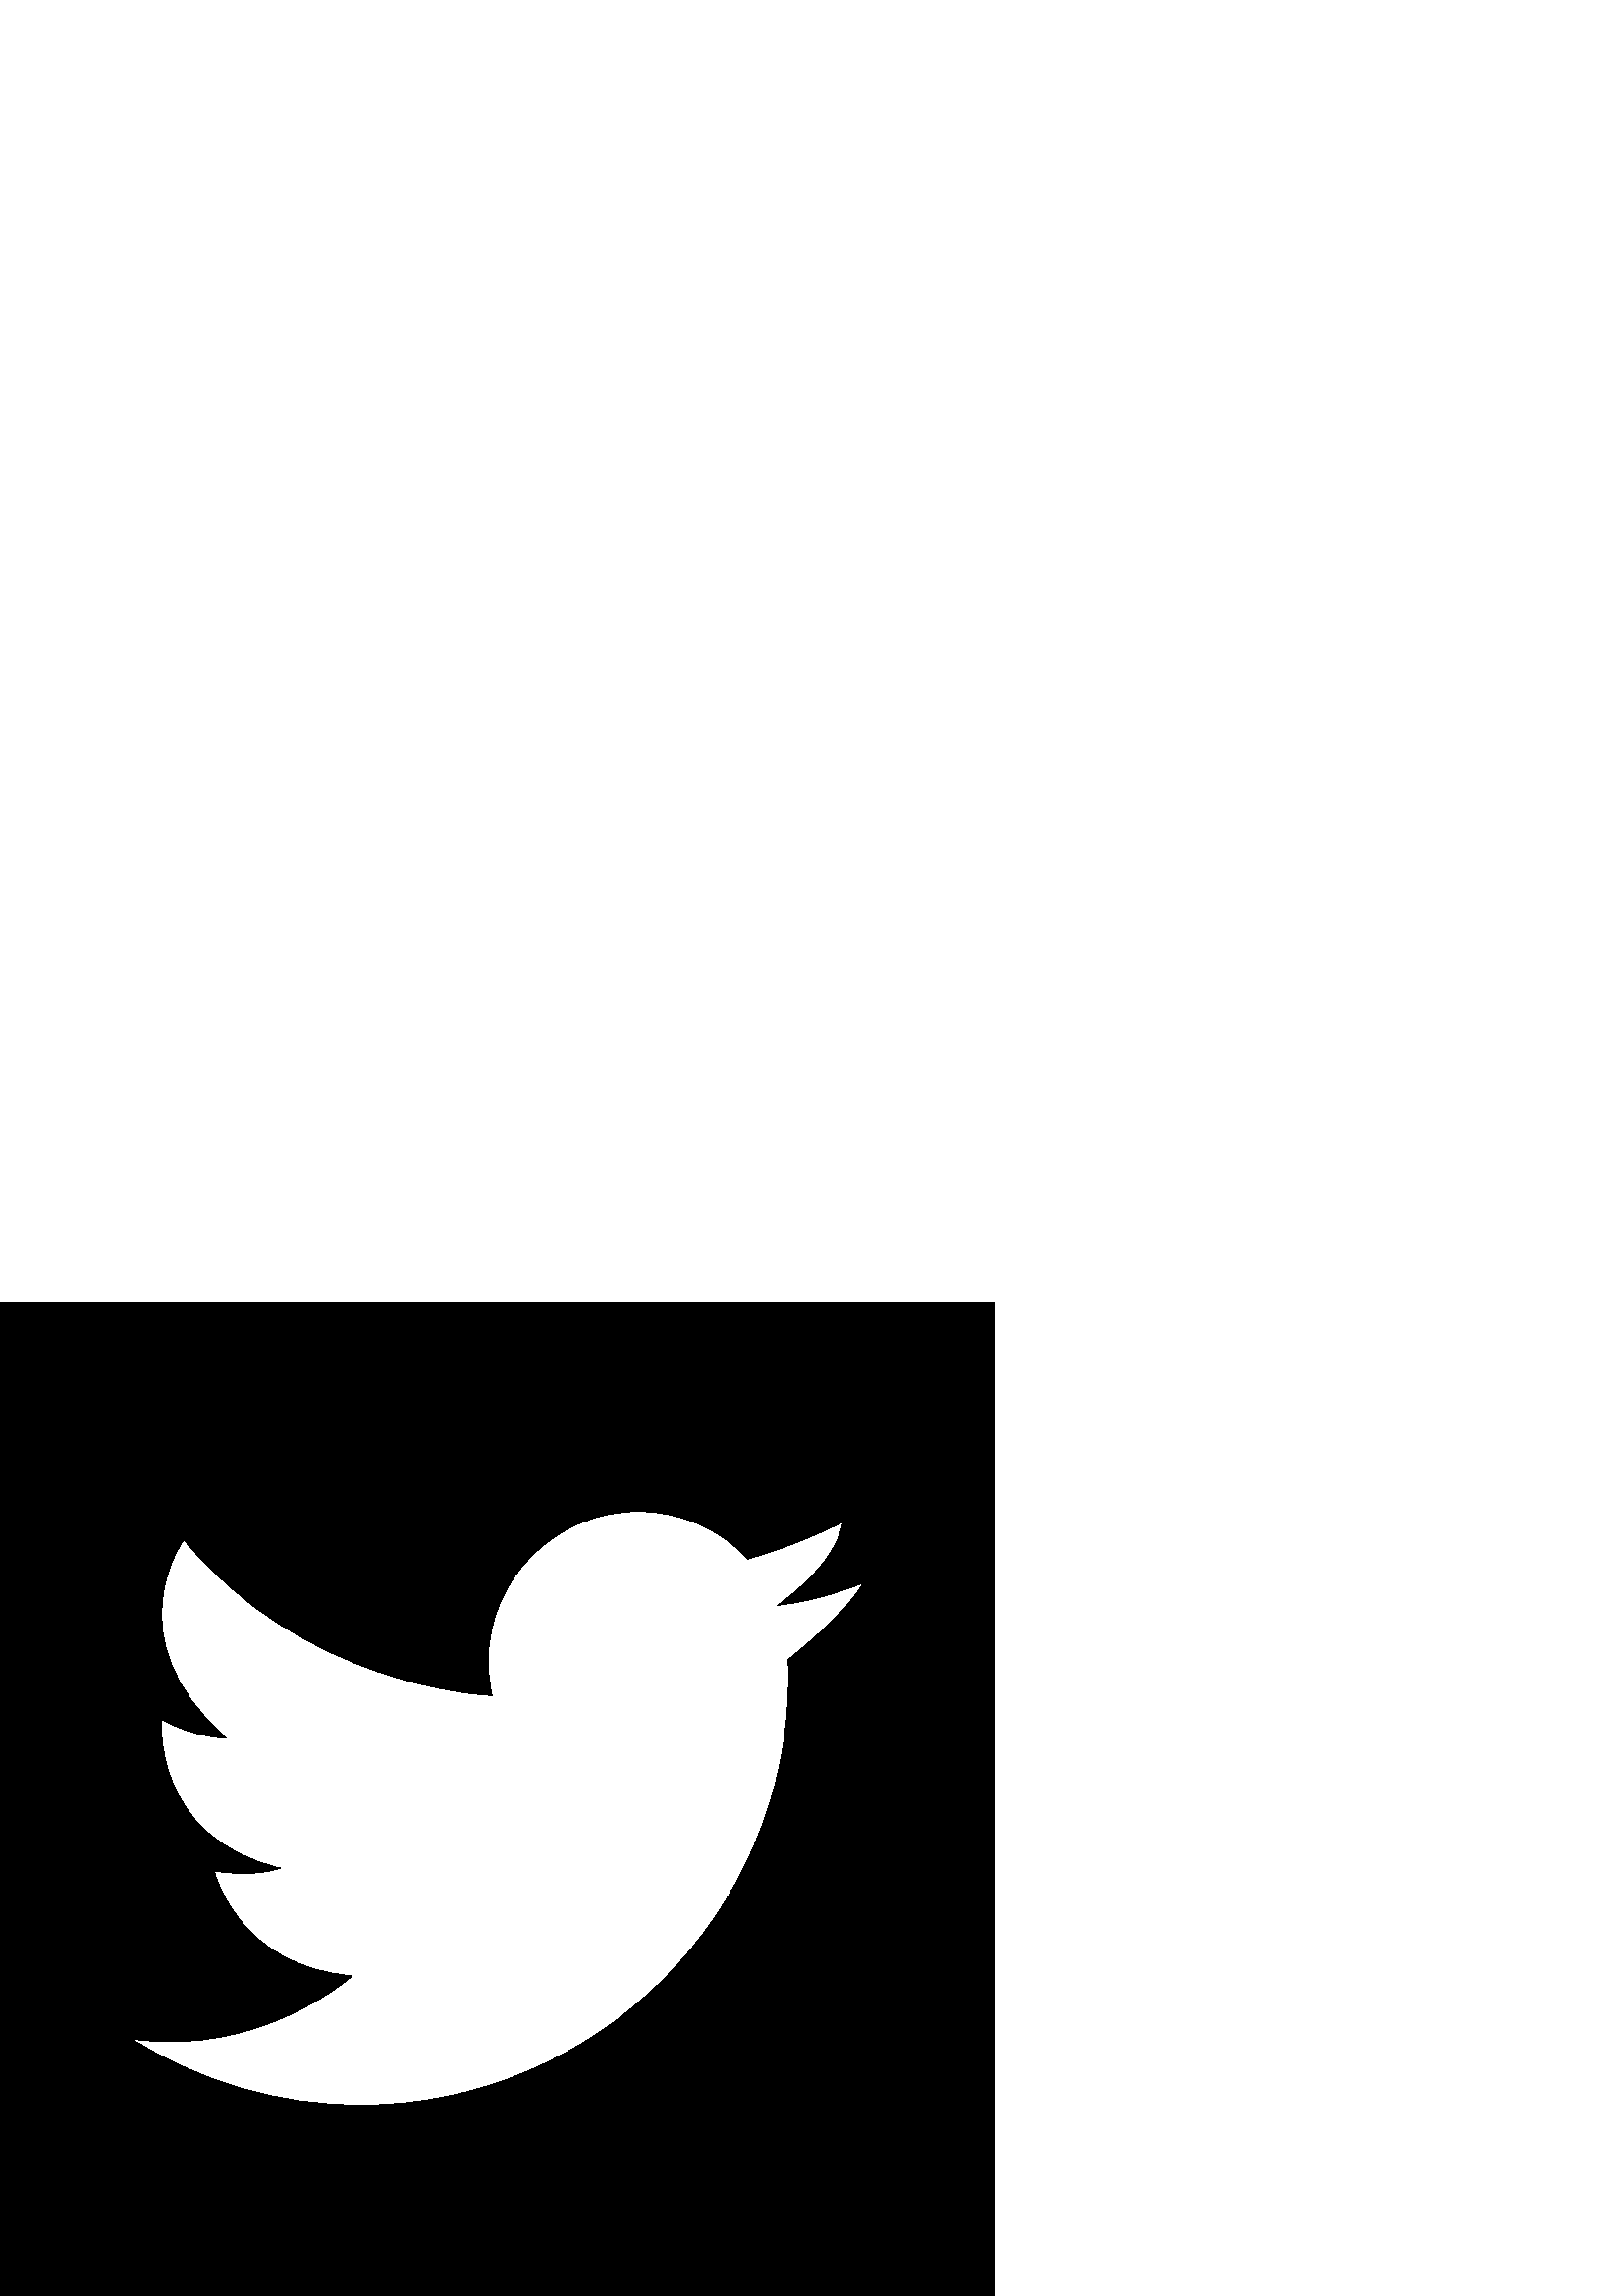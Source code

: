 %!PS-Adobe-3.0 EPSF-3.0
%%Pages: 1
%%DocumentData: Clean7Bit
%%LanguageLevel: 2
%%BoundingBox: 0 -1 365 365
%%EndComments
%%BeginProlog
save
50 dict begin
/q { gsave } bind def
/Q { grestore } bind def
/cm { 6 array astore concat } bind def
/w { setlinewidth } bind def
/J { setlinecap } bind def
/j { setlinejoin } bind def
/M { setmiterlimit } bind def
/d { setdash } bind def
/m { moveto } bind def
/l { lineto } bind def
/c { curveto } bind def
/h { closepath } bind def
/re { exch dup neg 3 1 roll 5 3 roll moveto 0 rlineto
      0 exch rlineto 0 rlineto closepath } bind def
/S { stroke } bind def
/f { fill } bind def
/f* { eofill } bind def
/n { newpath } bind def
/W { clip } bind def
/W* { eoclip } bind def
/BT { } bind def
/ET { } bind def
/pdfmark where { pop globaldict /?pdfmark /exec load put }
    { globaldict begin /?pdfmark /pop load def /pdfmark
    /cleartomark load def end } ifelse
/BDC { mark 3 1 roll /BDC pdfmark } bind def
/EMC { mark /EMC pdfmark } bind def
/cairo_store_point { /cairo_point_y exch def /cairo_point_x exch def } def
/Tj { show currentpoint cairo_store_point } bind def
/TJ {
  {
    dup
    type /stringtype eq
    { show } { -0.001 mul 0 cairo_font_matrix dtransform rmoveto } ifelse
  } forall
  currentpoint cairo_store_point
} bind def
/cairo_selectfont { cairo_font_matrix aload pop pop pop 0 0 6 array astore
    cairo_font exch selectfont cairo_point_x cairo_point_y moveto } bind def
/Tf { pop /cairo_font exch def /cairo_font_matrix where
      { pop cairo_selectfont } if } bind def
/Td { matrix translate cairo_font_matrix matrix concatmatrix dup
      /cairo_font_matrix exch def dup 4 get exch 5 get cairo_store_point
      /cairo_font where { pop cairo_selectfont } if } bind def
/Tm { 2 copy 8 2 roll 6 array astore /cairo_font_matrix exch def
      cairo_store_point /cairo_font where { pop cairo_selectfont } if } bind def
/g { setgray } bind def
/rg { setrgbcolor } bind def
/d1 { setcachedevice } bind def
%%EndProlog
%%BeginSetup
%%EndSetup
%%Page: 1 1
%%BeginPageSetup
%%PageBoundingBox: 0 -1 365 365
%%EndPageSetup
q 0 -1 365 366 rectclip q
0 g
0 364.585 m 0 -0.001 l 364.586 -0.001 l 364.586 364.585 l h
289.016 233.429 m 289.102 231.288 289.145 229.139 289.145 226.975 c 289.145
 140.304 218.879 70.03 132.203 70.03 c 101.348 70.03 72.566 78.936 48.301
 94.327 c 48.297 94.327 48.289 94.327 48.285 94.327 c 48.301 94.327 l 95.734
 87.253 129.148 117.436 129.148 117.436 c 86.883 120.725 78.531 155.897 
78.531 155.897 c 93.465 153.37 102.828 156.917 102.828 156.917 c 55.254 
168.046 59.301 211.581 59.301 211.581 c 70.316 204.995 83.09 204.487 83.09
 204.487 c 41.082 241.44 67.402 277.374 67.402 277.374 c 111.445 224.038
 176.184 220.409 180.434 220.233 c 179.5 224.241 179.008 228.417 179.008
 232.706 c 179.008 263.104 203.656 287.749 234.078 287.749 c 249.938 287.749
 264.227 281.054 274.277 270.327 c 277.066 271.108 279.77 271.952 282.348
 272.807 c 297.945 278.011 309.082 283.952 309.082 283.952 c 306.395 267.85
 286.539 254.339 285.121 253.389 c 285.066 253.35 285.039 253.335 285.039
 253.335 c 285.066 253.335 285.105 253.343 285.137 253.343 c 300.547 254.886
 316.293 261.429 316.293 261.429 c 311.543 251.44 292.152 235.897 289.016
 233.429 c h
289.016 233.429 m f
Q Q
showpage
%%Trailer
end restore
%%EOF

